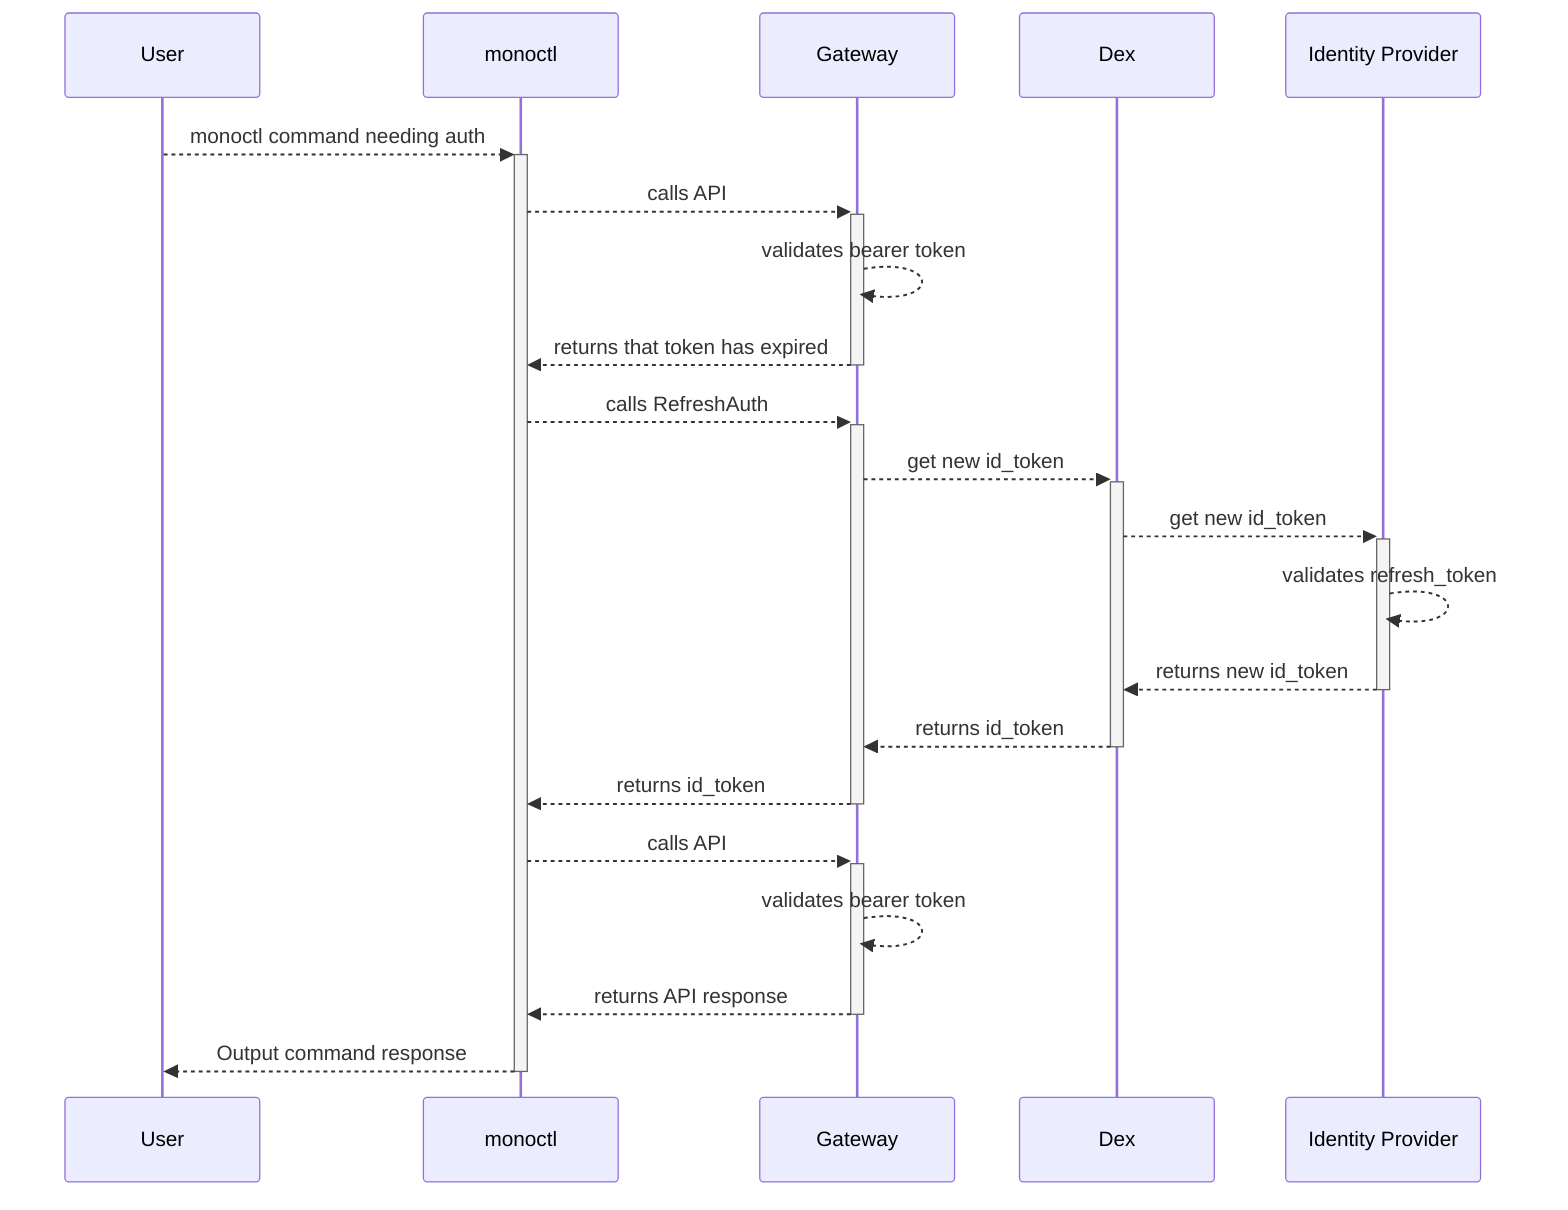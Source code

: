 sequenceDiagram
    participant U as User
    participant M as monoctl
    participant G as Gateway
    participant D as Dex
    participant I as Identity Provider
    U-->>+M: monoctl command needing auth
    M-->>+G: calls API
    G-->>G: validates bearer token
    G-->>-M: returns that token has expired
    M-->>+G: calls RefreshAuth
    G-->>+D: get new id_token
    D-->>+I: get new id_token
    I-->>I: validates refresh_token
    I-->>-D: returns new id_token
    D-->>-G: returns id_token
    G-->>-M: returns id_token
    M-->>+G: calls API
    G-->>G: validates bearer token
    G-->>-M: returns API response
    M-->>-U: Output command response